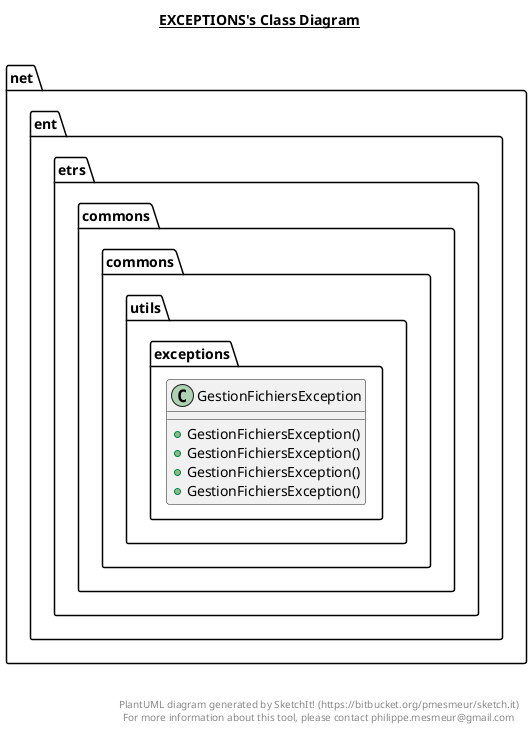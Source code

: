 @startuml

title __EXCEPTIONS's Class Diagram__\n

  namespace net.ent.etrs.commons.commons.utils {
    namespace exceptions {
      class net.ent.etrs.commons.commons.utils.exceptions.GestionFichiersException {
          + GestionFichiersException()
          + GestionFichiersException()
          + GestionFichiersException()
          + GestionFichiersException()
      }
    }
  }
  



right footer


PlantUML diagram generated by SketchIt! (https://bitbucket.org/pmesmeur/sketch.it)
For more information about this tool, please contact philippe.mesmeur@gmail.com
endfooter

@enduml

